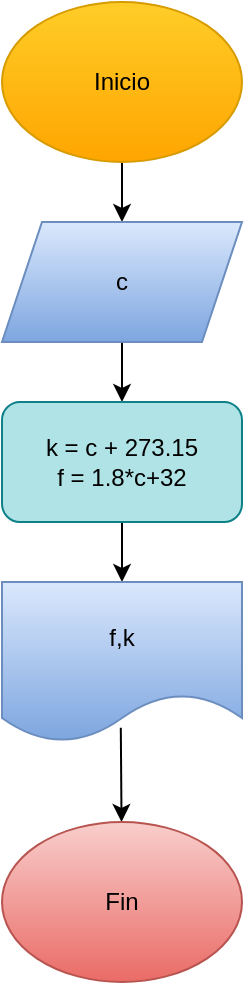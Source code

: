 <mxfile>
    <diagram id="rE0m7vf9esWhN1_M8tJ7" name="Página-1">
        <mxGraphModel dx="373" dy="357" grid="1" gridSize="10" guides="1" tooltips="1" connect="1" arrows="1" fold="1" page="1" pageScale="1" pageWidth="827" pageHeight="1169" math="0" shadow="0">
            <root>
                <mxCell id="0"/>
                <mxCell id="1" parent="0"/>
                <mxCell id="6" value="" style="edgeStyle=none;html=1;" edge="1" parent="1" source="2" target="3">
                    <mxGeometry relative="1" as="geometry"/>
                </mxCell>
                <mxCell id="2" value="Inicio" style="ellipse;whiteSpace=wrap;html=1;fillColor=#ffcd28;gradientColor=#ffa500;strokeColor=#d79b00;" vertex="1" parent="1">
                    <mxGeometry x="140" y="30" width="120" height="80" as="geometry"/>
                </mxCell>
                <mxCell id="7" value="" style="edgeStyle=none;html=1;" edge="1" parent="1" source="3" target="4">
                    <mxGeometry relative="1" as="geometry"/>
                </mxCell>
                <mxCell id="3" value="c" style="shape=parallelogram;perimeter=parallelogramPerimeter;whiteSpace=wrap;html=1;fixedSize=1;fillColor=#dae8fc;gradientColor=#7ea6e0;strokeColor=#6c8ebf;fontColor=#000000;" vertex="1" parent="1">
                    <mxGeometry x="140" y="140" width="120" height="60" as="geometry"/>
                </mxCell>
                <mxCell id="8" value="" style="edgeStyle=none;html=1;" edge="1" parent="1" source="4" target="5">
                    <mxGeometry relative="1" as="geometry"/>
                </mxCell>
                <mxCell id="4" value="k = c + 273.15&lt;br&gt;f = 1.8*c+32" style="rounded=1;whiteSpace=wrap;html=1;fillColor=#b0e3e6;strokeColor=#0e8088;fontColor=#000000;" vertex="1" parent="1">
                    <mxGeometry x="140" y="230" width="120" height="60" as="geometry"/>
                </mxCell>
                <mxCell id="10" value="" style="edgeStyle=none;html=1;exitX=0.495;exitY=0.911;exitDx=0;exitDy=0;exitPerimeter=0;" edge="1" parent="1" source="5" target="9">
                    <mxGeometry relative="1" as="geometry"/>
                </mxCell>
                <mxCell id="5" value="f,k" style="shape=document;whiteSpace=wrap;html=1;boundedLbl=1;fillColor=#dae8fc;gradientColor=#7ea6e0;strokeColor=#6c8ebf;fontColor=#000000;" vertex="1" parent="1">
                    <mxGeometry x="140" y="320" width="120" height="80" as="geometry"/>
                </mxCell>
                <mxCell id="9" value="Fin" style="ellipse;whiteSpace=wrap;html=1;fillColor=#f8cecc;gradientColor=#ea6b66;strokeColor=#b85450;fontColor=#000000;" vertex="1" parent="1">
                    <mxGeometry x="140" y="440" width="120" height="80" as="geometry"/>
                </mxCell>
            </root>
        </mxGraphModel>
    </diagram>
</mxfile>